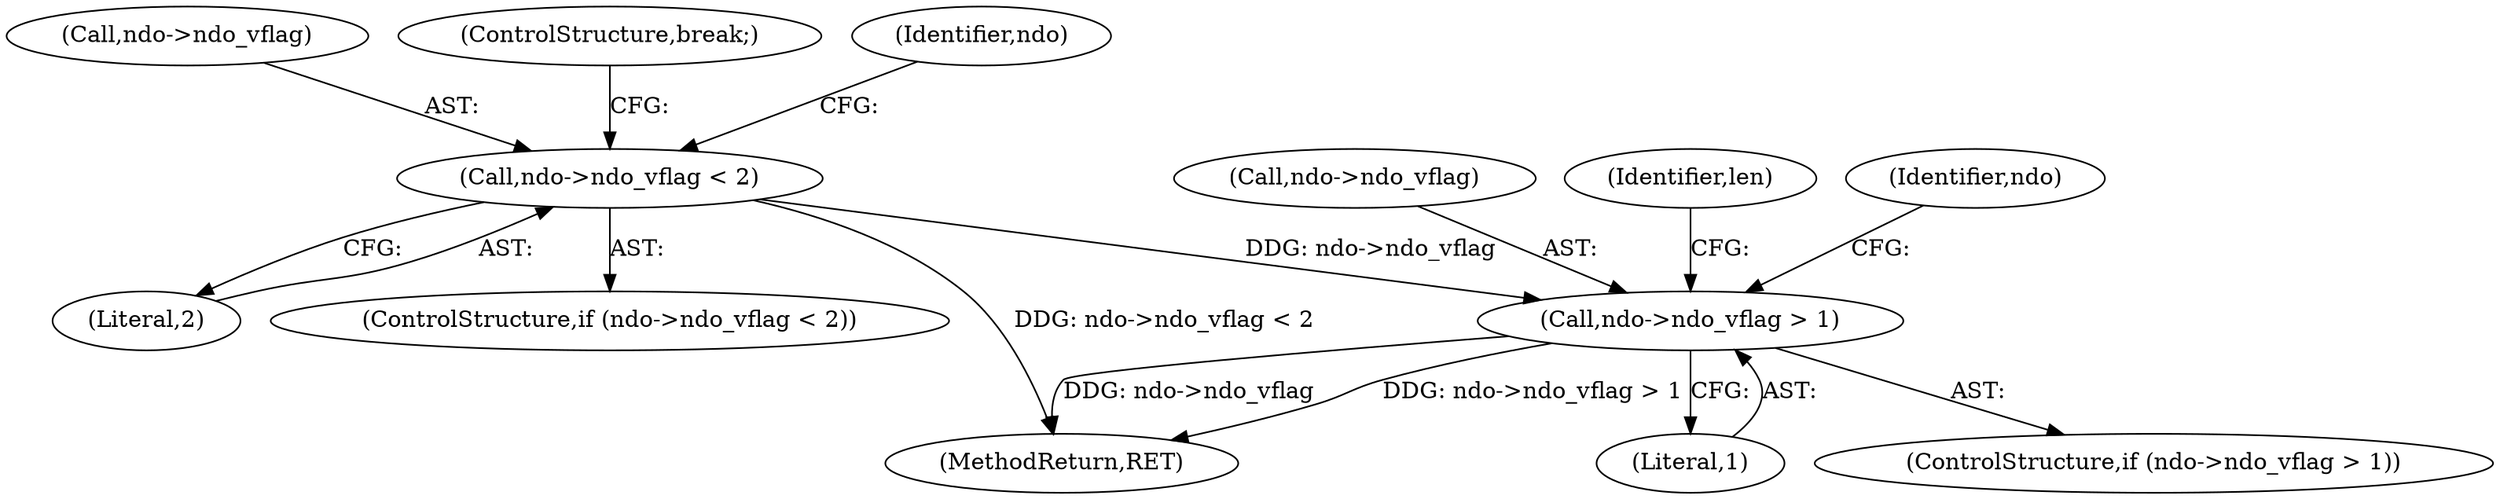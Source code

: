 digraph "0_tcpdump_7029d15f148ef24bb7c6668bc640f5470d085e5a_0@pointer" {
"1000345" [label="(Call,ndo->ndo_vflag > 1)"];
"1000328" [label="(Call,ndo->ndo_vflag < 2)"];
"1000329" [label="(Call,ndo->ndo_vflag)"];
"1000344" [label="(ControlStructure,if (ndo->ndo_vflag > 1))"];
"1000346" [label="(Call,ndo->ndo_vflag)"];
"1000327" [label="(ControlStructure,if (ndo->ndo_vflag < 2))"];
"1000369" [label="(MethodReturn,RET)"];
"1000343" [label="(ControlStructure,break;)"];
"1000345" [label="(Call,ndo->ndo_vflag > 1)"];
"1000334" [label="(Identifier,ndo)"];
"1000361" [label="(Identifier,len)"];
"1000332" [label="(Literal,2)"];
"1000349" [label="(Literal,1)"];
"1000328" [label="(Call,ndo->ndo_vflag < 2)"];
"1000351" [label="(Identifier,ndo)"];
"1000345" -> "1000344"  [label="AST: "];
"1000345" -> "1000349"  [label="CFG: "];
"1000346" -> "1000345"  [label="AST: "];
"1000349" -> "1000345"  [label="AST: "];
"1000351" -> "1000345"  [label="CFG: "];
"1000361" -> "1000345"  [label="CFG: "];
"1000345" -> "1000369"  [label="DDG: ndo->ndo_vflag"];
"1000345" -> "1000369"  [label="DDG: ndo->ndo_vflag > 1"];
"1000328" -> "1000345"  [label="DDG: ndo->ndo_vflag"];
"1000328" -> "1000327"  [label="AST: "];
"1000328" -> "1000332"  [label="CFG: "];
"1000329" -> "1000328"  [label="AST: "];
"1000332" -> "1000328"  [label="AST: "];
"1000334" -> "1000328"  [label="CFG: "];
"1000343" -> "1000328"  [label="CFG: "];
"1000328" -> "1000369"  [label="DDG: ndo->ndo_vflag < 2"];
}
